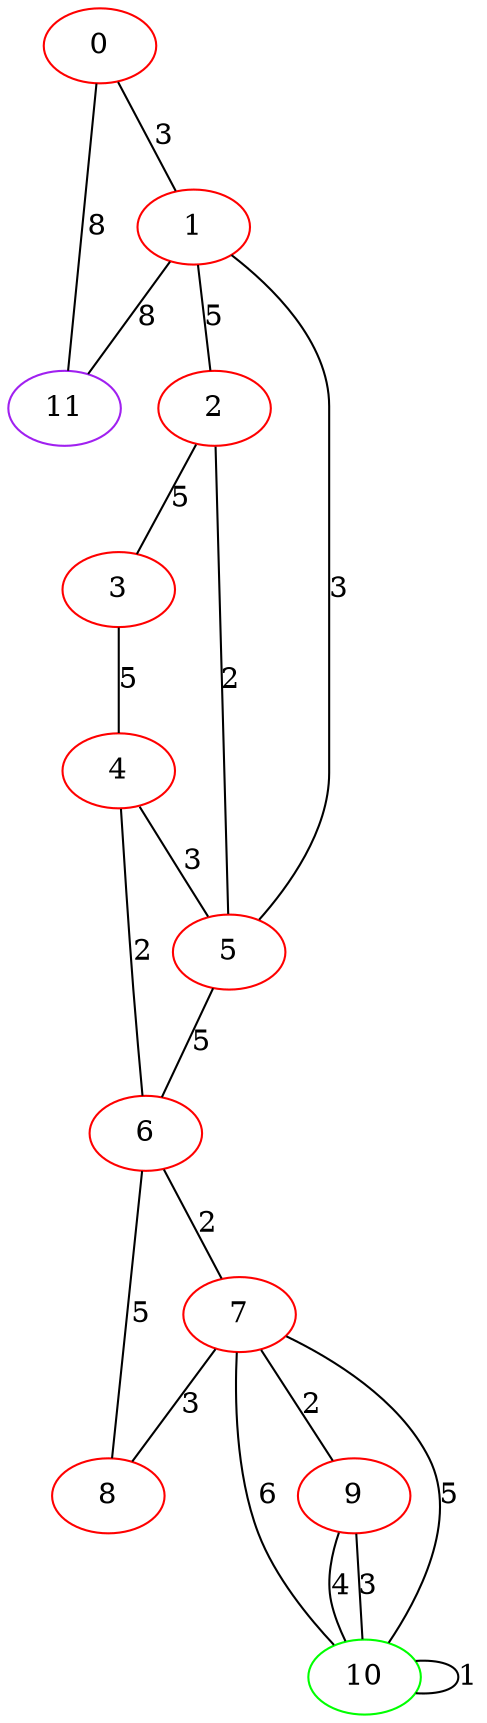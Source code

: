 graph "" {
0 [color=red, weight=1];
1 [color=red, weight=1];
2 [color=red, weight=1];
3 [color=red, weight=1];
4 [color=red, weight=1];
5 [color=red, weight=1];
6 [color=red, weight=1];
7 [color=red, weight=1];
8 [color=red, weight=1];
9 [color=red, weight=1];
10 [color=green, weight=2];
11 [color=purple, weight=4];
0 -- 1  [key=0, label=3];
0 -- 11  [key=0, label=8];
1 -- 2  [key=0, label=5];
1 -- 11  [key=0, label=8];
1 -- 5  [key=0, label=3];
2 -- 3  [key=0, label=5];
2 -- 5  [key=0, label=2];
3 -- 4  [key=0, label=5];
4 -- 5  [key=0, label=3];
4 -- 6  [key=0, label=2];
5 -- 6  [key=0, label=5];
6 -- 8  [key=0, label=5];
6 -- 7  [key=0, label=2];
7 -- 8  [key=0, label=3];
7 -- 9  [key=0, label=2];
7 -- 10  [key=0, label=5];
7 -- 10  [key=1, label=6];
9 -- 10  [key=0, label=3];
9 -- 10  [key=1, label=4];
10 -- 10  [key=0, label=1];
}
